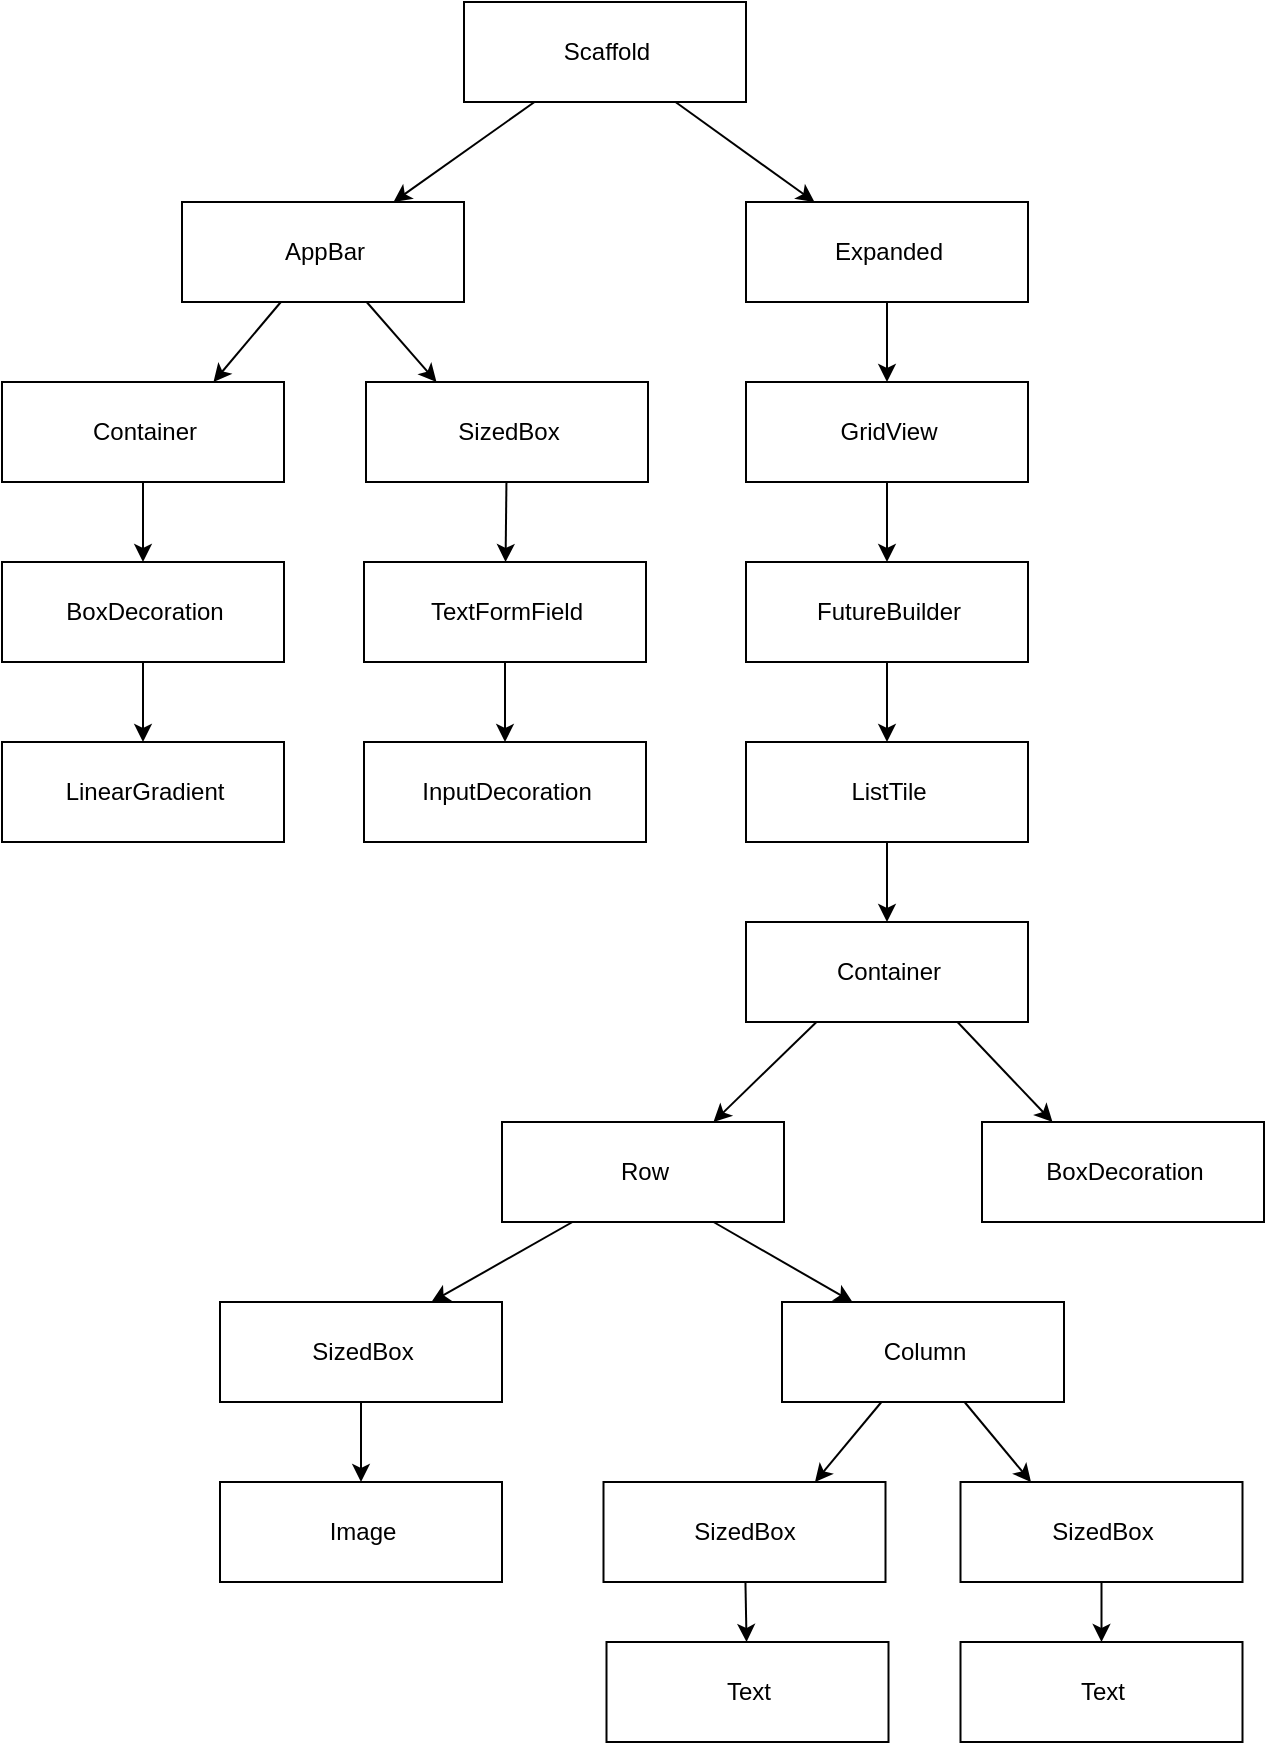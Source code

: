 <mxfile version="18.0.3" type="device"><diagram id="PivsbdY1pP6fI0BvHePQ" name="Page-1"><mxGraphModel dx="1497" dy="821" grid="1" gridSize="10" guides="1" tooltips="1" connect="1" arrows="1" fold="1" page="1" pageScale="1" pageWidth="827" pageHeight="1169" math="0" shadow="0"><root><mxCell id="0"/><mxCell id="1" parent="0"/><mxCell id="7b3UvTE9hPnXHwagYoxE-29" style="edgeStyle=none;rounded=0;orthogonalLoop=1;jettySize=auto;html=1;exitX=0.25;exitY=1;exitDx=0;exitDy=0;" edge="1" parent="1" source="7b3UvTE9hPnXHwagYoxE-1" target="7b3UvTE9hPnXHwagYoxE-4"><mxGeometry relative="1" as="geometry"/></mxCell><mxCell id="7b3UvTE9hPnXHwagYoxE-30" style="edgeStyle=none;rounded=0;orthogonalLoop=1;jettySize=auto;html=1;entryX=0.25;entryY=0;entryDx=0;entryDy=0;exitX=0.75;exitY=1;exitDx=0;exitDy=0;" edge="1" parent="1" source="7b3UvTE9hPnXHwagYoxE-1"><mxGeometry relative="1" as="geometry"><mxPoint x="466.25" y="160" as="targetPoint"/></mxGeometry></mxCell><mxCell id="7b3UvTE9hPnXHwagYoxE-1" value="Scaffold" style="html=1;" vertex="1" parent="1"><mxGeometry x="291" y="60" width="141" height="50" as="geometry"/></mxCell><mxCell id="7b3UvTE9hPnXHwagYoxE-3" style="edgeStyle=none;rounded=0;orthogonalLoop=1;jettySize=auto;html=1;entryX=0.75;entryY=0;entryDx=0;entryDy=0;" edge="1" parent="1" source="7b3UvTE9hPnXHwagYoxE-4" target="7b3UvTE9hPnXHwagYoxE-11"><mxGeometry relative="1" as="geometry"/></mxCell><mxCell id="7b3UvTE9hPnXHwagYoxE-17" style="rounded=0;orthogonalLoop=1;jettySize=auto;html=1;entryX=0.25;entryY=0;entryDx=0;entryDy=0;" edge="1" parent="1" source="7b3UvTE9hPnXHwagYoxE-4" target="7b3UvTE9hPnXHwagYoxE-31"><mxGeometry relative="1" as="geometry"/></mxCell><mxCell id="7b3UvTE9hPnXHwagYoxE-4" value="AppBar" style="html=1;" vertex="1" parent="1"><mxGeometry x="150" y="160" width="141" height="50" as="geometry"/></mxCell><mxCell id="7b3UvTE9hPnXHwagYoxE-5" style="edgeStyle=none;rounded=0;orthogonalLoop=1;jettySize=auto;html=1;" edge="1" parent="1" source="7b3UvTE9hPnXHwagYoxE-6" target="7b3UvTE9hPnXHwagYoxE-13"><mxGeometry relative="1" as="geometry"/></mxCell><mxCell id="7b3UvTE9hPnXHwagYoxE-6" value="BoxDecoration" style="html=1;" vertex="1" parent="1"><mxGeometry x="60" y="340" width="141" height="50" as="geometry"/></mxCell><mxCell id="7b3UvTE9hPnXHwagYoxE-14" style="edgeStyle=orthogonalEdgeStyle;rounded=0;orthogonalLoop=1;jettySize=auto;html=1;entryX=0.5;entryY=0;entryDx=0;entryDy=0;" edge="1" parent="1" source="7b3UvTE9hPnXHwagYoxE-11" target="7b3UvTE9hPnXHwagYoxE-6"><mxGeometry relative="1" as="geometry"/></mxCell><mxCell id="7b3UvTE9hPnXHwagYoxE-11" value="Container" style="html=1;" vertex="1" parent="1"><mxGeometry x="60" y="250" width="141" height="50" as="geometry"/></mxCell><mxCell id="7b3UvTE9hPnXHwagYoxE-25" style="edgeStyle=none;rounded=0;orthogonalLoop=1;jettySize=auto;html=1;entryX=0.5;entryY=0;entryDx=0;entryDy=0;" edge="1" parent="1" source="7b3UvTE9hPnXHwagYoxE-12" target="7b3UvTE9hPnXHwagYoxE-20"><mxGeometry relative="1" as="geometry"/></mxCell><mxCell id="7b3UvTE9hPnXHwagYoxE-12" value="Expanded" style="html=1;" vertex="1" parent="1"><mxGeometry x="432" y="160" width="141" height="50" as="geometry"/></mxCell><mxCell id="7b3UvTE9hPnXHwagYoxE-13" value="LinearGradient" style="html=1;" vertex="1" parent="1"><mxGeometry x="60" y="430" width="141" height="50" as="geometry"/></mxCell><mxCell id="7b3UvTE9hPnXHwagYoxE-18" style="edgeStyle=none;rounded=0;orthogonalLoop=1;jettySize=auto;html=1;" edge="1" parent="1" source="7b3UvTE9hPnXHwagYoxE-15" target="7b3UvTE9hPnXHwagYoxE-16"><mxGeometry relative="1" as="geometry"/></mxCell><mxCell id="7b3UvTE9hPnXHwagYoxE-15" value="TextFormField" style="html=1;" vertex="1" parent="1"><mxGeometry x="241" y="340" width="141" height="50" as="geometry"/></mxCell><mxCell id="7b3UvTE9hPnXHwagYoxE-16" value="InputDecoration" style="html=1;" vertex="1" parent="1"><mxGeometry x="241" y="430" width="141" height="50" as="geometry"/></mxCell><mxCell id="7b3UvTE9hPnXHwagYoxE-19" style="edgeStyle=none;rounded=0;orthogonalLoop=1;jettySize=auto;html=1;" edge="1" parent="1" source="7b3UvTE9hPnXHwagYoxE-20" target="7b3UvTE9hPnXHwagYoxE-21"><mxGeometry relative="1" as="geometry"/></mxCell><mxCell id="7b3UvTE9hPnXHwagYoxE-20" value="GridView" style="html=1;" vertex="1" parent="1"><mxGeometry x="432" y="250" width="141" height="50" as="geometry"/></mxCell><mxCell id="7b3UvTE9hPnXHwagYoxE-27" style="edgeStyle=none;rounded=0;orthogonalLoop=1;jettySize=auto;html=1;entryX=0.5;entryY=0;entryDx=0;entryDy=0;" edge="1" parent="1" source="7b3UvTE9hPnXHwagYoxE-21" target="7b3UvTE9hPnXHwagYoxE-26"><mxGeometry relative="1" as="geometry"/></mxCell><mxCell id="7b3UvTE9hPnXHwagYoxE-21" value="FutureBuilder" style="html=1;" vertex="1" parent="1"><mxGeometry x="432" y="340" width="141" height="50" as="geometry"/></mxCell><mxCell id="7b3UvTE9hPnXHwagYoxE-50" style="edgeStyle=none;rounded=0;orthogonalLoop=1;jettySize=auto;html=1;entryX=0.75;entryY=0;entryDx=0;entryDy=0;exitX=0.25;exitY=1;exitDx=0;exitDy=0;" edge="1" parent="1" source="7b3UvTE9hPnXHwagYoxE-24" target="7b3UvTE9hPnXHwagYoxE-40"><mxGeometry relative="1" as="geometry"/></mxCell><mxCell id="7b3UvTE9hPnXHwagYoxE-51" style="edgeStyle=none;rounded=0;orthogonalLoop=1;jettySize=auto;html=1;entryX=0.25;entryY=0;entryDx=0;entryDy=0;exitX=0.75;exitY=1;exitDx=0;exitDy=0;" edge="1" parent="1" source="7b3UvTE9hPnXHwagYoxE-24" target="7b3UvTE9hPnXHwagYoxE-41"><mxGeometry relative="1" as="geometry"/></mxCell><mxCell id="7b3UvTE9hPnXHwagYoxE-24" value="Container" style="html=1;" vertex="1" parent="1"><mxGeometry x="432" y="520" width="141" height="50" as="geometry"/></mxCell><mxCell id="7b3UvTE9hPnXHwagYoxE-28" style="edgeStyle=none;rounded=0;orthogonalLoop=1;jettySize=auto;html=1;entryX=0.5;entryY=0;entryDx=0;entryDy=0;" edge="1" parent="1" source="7b3UvTE9hPnXHwagYoxE-26" target="7b3UvTE9hPnXHwagYoxE-24"><mxGeometry relative="1" as="geometry"><mxPoint x="503" y="510" as="targetPoint"/></mxGeometry></mxCell><mxCell id="7b3UvTE9hPnXHwagYoxE-26" value="ListTile" style="html=1;" vertex="1" parent="1"><mxGeometry x="432" y="430" width="141" height="50" as="geometry"/></mxCell><mxCell id="7b3UvTE9hPnXHwagYoxE-61" style="edgeStyle=none;rounded=0;orthogonalLoop=1;jettySize=auto;html=1;" edge="1" parent="1" source="7b3UvTE9hPnXHwagYoxE-31" target="7b3UvTE9hPnXHwagYoxE-15"><mxGeometry relative="1" as="geometry"/></mxCell><mxCell id="7b3UvTE9hPnXHwagYoxE-31" value="SizedBox" style="html=1;" vertex="1" parent="1"><mxGeometry x="242" y="250" width="141" height="50" as="geometry"/></mxCell><mxCell id="7b3UvTE9hPnXHwagYoxE-52" style="edgeStyle=none;rounded=0;orthogonalLoop=1;jettySize=auto;html=1;entryX=0.75;entryY=0;entryDx=0;entryDy=0;exitX=0.25;exitY=1;exitDx=0;exitDy=0;" edge="1" parent="1" source="7b3UvTE9hPnXHwagYoxE-40" target="7b3UvTE9hPnXHwagYoxE-42"><mxGeometry relative="1" as="geometry"/></mxCell><mxCell id="7b3UvTE9hPnXHwagYoxE-53" style="edgeStyle=none;rounded=0;orthogonalLoop=1;jettySize=auto;html=1;entryX=0.25;entryY=0;entryDx=0;entryDy=0;exitX=0.75;exitY=1;exitDx=0;exitDy=0;" edge="1" parent="1" source="7b3UvTE9hPnXHwagYoxE-40" target="7b3UvTE9hPnXHwagYoxE-44"><mxGeometry relative="1" as="geometry"/></mxCell><mxCell id="7b3UvTE9hPnXHwagYoxE-40" value="Row" style="html=1;" vertex="1" parent="1"><mxGeometry x="310" y="620" width="141" height="50" as="geometry"/></mxCell><mxCell id="7b3UvTE9hPnXHwagYoxE-41" value="BoxDecoration" style="html=1;" vertex="1" parent="1"><mxGeometry x="550" y="620" width="141" height="50" as="geometry"/></mxCell><mxCell id="7b3UvTE9hPnXHwagYoxE-54" style="edgeStyle=none;rounded=0;orthogonalLoop=1;jettySize=auto;html=1;entryX=0.5;entryY=0;entryDx=0;entryDy=0;" edge="1" parent="1" source="7b3UvTE9hPnXHwagYoxE-42" target="7b3UvTE9hPnXHwagYoxE-43"><mxGeometry relative="1" as="geometry"/></mxCell><mxCell id="7b3UvTE9hPnXHwagYoxE-42" value="SizedBox" style="html=1;" vertex="1" parent="1"><mxGeometry x="169" y="710" width="141" height="50" as="geometry"/></mxCell><mxCell id="7b3UvTE9hPnXHwagYoxE-43" value="Image" style="html=1;" vertex="1" parent="1"><mxGeometry x="169" y="800" width="141" height="50" as="geometry"/></mxCell><mxCell id="7b3UvTE9hPnXHwagYoxE-55" style="edgeStyle=none;rounded=0;orthogonalLoop=1;jettySize=auto;html=1;entryX=0.75;entryY=0;entryDx=0;entryDy=0;" edge="1" parent="1" source="7b3UvTE9hPnXHwagYoxE-44" target="7b3UvTE9hPnXHwagYoxE-46"><mxGeometry relative="1" as="geometry"/></mxCell><mxCell id="7b3UvTE9hPnXHwagYoxE-56" style="edgeStyle=none;rounded=0;orthogonalLoop=1;jettySize=auto;html=1;entryX=0.25;entryY=0;entryDx=0;entryDy=0;" edge="1" parent="1" source="7b3UvTE9hPnXHwagYoxE-44" target="7b3UvTE9hPnXHwagYoxE-45"><mxGeometry relative="1" as="geometry"/></mxCell><mxCell id="7b3UvTE9hPnXHwagYoxE-44" value="Column" style="html=1;" vertex="1" parent="1"><mxGeometry x="450" y="710" width="141" height="50" as="geometry"/></mxCell><mxCell id="7b3UvTE9hPnXHwagYoxE-57" style="edgeStyle=none;rounded=0;orthogonalLoop=1;jettySize=auto;html=1;entryX=0.5;entryY=0;entryDx=0;entryDy=0;" edge="1" parent="1" source="7b3UvTE9hPnXHwagYoxE-45" target="7b3UvTE9hPnXHwagYoxE-49"><mxGeometry relative="1" as="geometry"/></mxCell><mxCell id="7b3UvTE9hPnXHwagYoxE-45" value="SizedBox" style="html=1;" vertex="1" parent="1"><mxGeometry x="539.25" y="800" width="141" height="50" as="geometry"/></mxCell><mxCell id="7b3UvTE9hPnXHwagYoxE-58" style="edgeStyle=none;rounded=0;orthogonalLoop=1;jettySize=auto;html=1;" edge="1" parent="1" source="7b3UvTE9hPnXHwagYoxE-46" target="7b3UvTE9hPnXHwagYoxE-48"><mxGeometry relative="1" as="geometry"/></mxCell><mxCell id="7b3UvTE9hPnXHwagYoxE-46" value="SizedBox" style="html=1;" vertex="1" parent="1"><mxGeometry x="360.75" y="800" width="141" height="50" as="geometry"/></mxCell><mxCell id="7b3UvTE9hPnXHwagYoxE-48" value="Text" style="html=1;" vertex="1" parent="1"><mxGeometry x="362.25" y="880" width="141" height="50" as="geometry"/></mxCell><mxCell id="7b3UvTE9hPnXHwagYoxE-49" value="Text" style="html=1;" vertex="1" parent="1"><mxGeometry x="539.25" y="880" width="141" height="50" as="geometry"/></mxCell></root></mxGraphModel></diagram></mxfile>